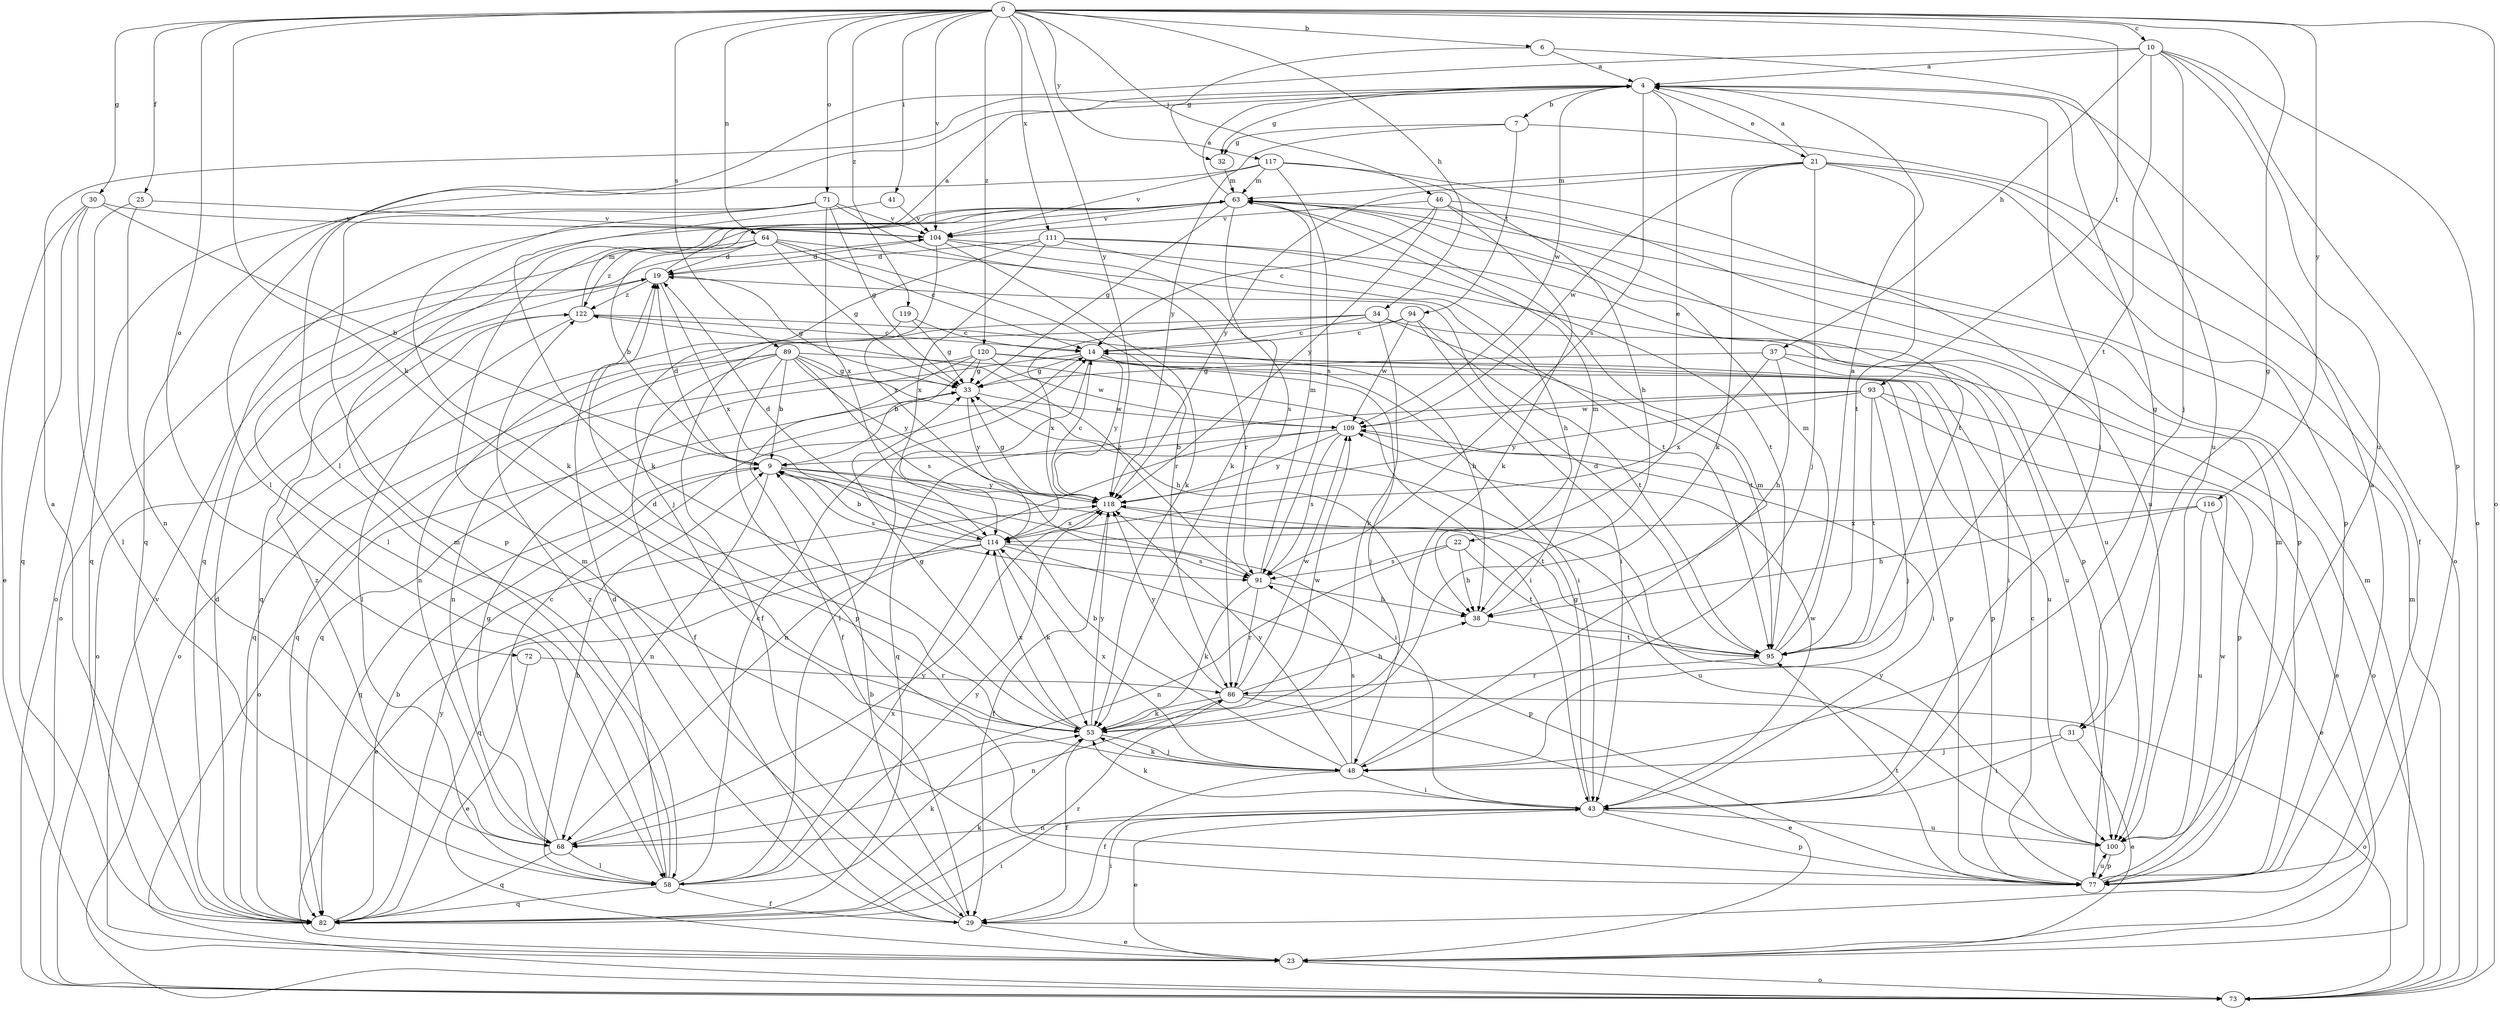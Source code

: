 strict digraph  {
0;
4;
6;
7;
9;
10;
14;
19;
21;
22;
23;
25;
29;
30;
31;
32;
33;
34;
37;
38;
41;
43;
46;
48;
53;
58;
63;
64;
68;
71;
72;
73;
77;
82;
86;
89;
91;
93;
94;
95;
100;
104;
109;
111;
114;
116;
117;
118;
119;
120;
122;
0 -> 6  [label=b];
0 -> 10  [label=c];
0 -> 25  [label=f];
0 -> 30  [label=g];
0 -> 31  [label=g];
0 -> 34  [label=h];
0 -> 41  [label=i];
0 -> 46  [label=j];
0 -> 53  [label=k];
0 -> 64  [label=n];
0 -> 71  [label=o];
0 -> 72  [label=o];
0 -> 73  [label=o];
0 -> 89  [label=s];
0 -> 93  [label=t];
0 -> 104  [label=v];
0 -> 111  [label=x];
0 -> 116  [label=y];
0 -> 117  [label=y];
0 -> 118  [label=y];
0 -> 119  [label=z];
0 -> 120  [label=z];
4 -> 7  [label=b];
4 -> 21  [label=e];
4 -> 22  [label=e];
4 -> 31  [label=g];
4 -> 32  [label=g];
4 -> 43  [label=i];
4 -> 58  [label=l];
4 -> 91  [label=s];
4 -> 109  [label=w];
6 -> 4  [label=a];
6 -> 32  [label=g];
6 -> 100  [label=u];
7 -> 32  [label=g];
7 -> 73  [label=o];
7 -> 94  [label=t];
7 -> 118  [label=y];
9 -> 19  [label=d];
9 -> 43  [label=i];
9 -> 68  [label=n];
9 -> 82  [label=q];
9 -> 91  [label=s];
9 -> 95  [label=t];
9 -> 118  [label=y];
10 -> 4  [label=a];
10 -> 37  [label=h];
10 -> 48  [label=j];
10 -> 58  [label=l];
10 -> 73  [label=o];
10 -> 77  [label=p];
10 -> 95  [label=t];
10 -> 100  [label=u];
14 -> 33  [label=g];
14 -> 43  [label=i];
14 -> 48  [label=j];
14 -> 58  [label=l];
14 -> 77  [label=p];
14 -> 82  [label=q];
14 -> 118  [label=y];
19 -> 4  [label=a];
19 -> 33  [label=g];
19 -> 82  [label=q];
19 -> 114  [label=x];
19 -> 122  [label=z];
21 -> 4  [label=a];
21 -> 29  [label=f];
21 -> 48  [label=j];
21 -> 53  [label=k];
21 -> 63  [label=m];
21 -> 77  [label=p];
21 -> 95  [label=t];
21 -> 109  [label=w];
21 -> 118  [label=y];
22 -> 38  [label=h];
22 -> 68  [label=n];
22 -> 91  [label=s];
22 -> 95  [label=t];
23 -> 63  [label=m];
23 -> 73  [label=o];
23 -> 104  [label=v];
25 -> 68  [label=n];
25 -> 73  [label=o];
25 -> 104  [label=v];
29 -> 9  [label=b];
29 -> 19  [label=d];
29 -> 23  [label=e];
29 -> 43  [label=i];
29 -> 63  [label=m];
30 -> 9  [label=b];
30 -> 23  [label=e];
30 -> 58  [label=l];
30 -> 82  [label=q];
30 -> 104  [label=v];
31 -> 23  [label=e];
31 -> 43  [label=i];
31 -> 48  [label=j];
32 -> 63  [label=m];
33 -> 73  [label=o];
33 -> 109  [label=w];
33 -> 118  [label=y];
34 -> 14  [label=c];
34 -> 53  [label=k];
34 -> 68  [label=n];
34 -> 95  [label=t];
34 -> 100  [label=u];
34 -> 114  [label=x];
37 -> 33  [label=g];
37 -> 38  [label=h];
37 -> 43  [label=i];
37 -> 73  [label=o];
37 -> 114  [label=x];
38 -> 63  [label=m];
38 -> 95  [label=t];
41 -> 53  [label=k];
41 -> 104  [label=v];
43 -> 23  [label=e];
43 -> 33  [label=g];
43 -> 53  [label=k];
43 -> 68  [label=n];
43 -> 77  [label=p];
43 -> 100  [label=u];
43 -> 109  [label=w];
46 -> 14  [label=c];
46 -> 53  [label=k];
46 -> 77  [label=p];
46 -> 95  [label=t];
46 -> 104  [label=v];
46 -> 118  [label=y];
48 -> 9  [label=b];
48 -> 29  [label=f];
48 -> 43  [label=i];
48 -> 53  [label=k];
48 -> 63  [label=m];
48 -> 91  [label=s];
48 -> 114  [label=x];
48 -> 118  [label=y];
53 -> 19  [label=d];
53 -> 29  [label=f];
53 -> 33  [label=g];
53 -> 48  [label=j];
53 -> 109  [label=w];
53 -> 114  [label=x];
53 -> 118  [label=y];
58 -> 9  [label=b];
58 -> 14  [label=c];
58 -> 29  [label=f];
58 -> 53  [label=k];
58 -> 63  [label=m];
58 -> 82  [label=q];
58 -> 114  [label=x];
58 -> 118  [label=y];
58 -> 122  [label=z];
63 -> 4  [label=a];
63 -> 33  [label=g];
63 -> 53  [label=k];
63 -> 58  [label=l];
63 -> 82  [label=q];
63 -> 104  [label=v];
64 -> 9  [label=b];
64 -> 14  [label=c];
64 -> 19  [label=d];
64 -> 33  [label=g];
64 -> 73  [label=o];
64 -> 86  [label=r];
64 -> 95  [label=t];
64 -> 122  [label=z];
68 -> 14  [label=c];
68 -> 33  [label=g];
68 -> 58  [label=l];
68 -> 82  [label=q];
68 -> 118  [label=y];
68 -> 122  [label=z];
71 -> 33  [label=g];
71 -> 53  [label=k];
71 -> 77  [label=p];
71 -> 82  [label=q];
71 -> 86  [label=r];
71 -> 104  [label=v];
71 -> 114  [label=x];
72 -> 23  [label=e];
72 -> 86  [label=r];
73 -> 63  [label=m];
77 -> 4  [label=a];
77 -> 14  [label=c];
77 -> 63  [label=m];
77 -> 95  [label=t];
77 -> 100  [label=u];
77 -> 109  [label=w];
82 -> 4  [label=a];
82 -> 9  [label=b];
82 -> 19  [label=d];
82 -> 43  [label=i];
82 -> 53  [label=k];
82 -> 86  [label=r];
82 -> 118  [label=y];
86 -> 23  [label=e];
86 -> 38  [label=h];
86 -> 53  [label=k];
86 -> 68  [label=n];
86 -> 73  [label=o];
86 -> 109  [label=w];
86 -> 118  [label=y];
89 -> 9  [label=b];
89 -> 29  [label=f];
89 -> 33  [label=g];
89 -> 38  [label=h];
89 -> 43  [label=i];
89 -> 68  [label=n];
89 -> 77  [label=p];
89 -> 82  [label=q];
89 -> 91  [label=s];
89 -> 118  [label=y];
91 -> 38  [label=h];
91 -> 53  [label=k];
91 -> 63  [label=m];
91 -> 86  [label=r];
91 -> 122  [label=z];
93 -> 23  [label=e];
93 -> 48  [label=j];
93 -> 77  [label=p];
93 -> 82  [label=q];
93 -> 95  [label=t];
93 -> 109  [label=w];
93 -> 118  [label=y];
94 -> 14  [label=c];
94 -> 29  [label=f];
94 -> 43  [label=i];
94 -> 95  [label=t];
94 -> 109  [label=w];
95 -> 4  [label=a];
95 -> 19  [label=d];
95 -> 63  [label=m];
95 -> 86  [label=r];
100 -> 77  [label=p];
100 -> 118  [label=y];
104 -> 19  [label=d];
104 -> 53  [label=k];
104 -> 77  [label=p];
104 -> 91  [label=s];
104 -> 114  [label=x];
109 -> 9  [label=b];
109 -> 43  [label=i];
109 -> 68  [label=n];
109 -> 91  [label=s];
109 -> 118  [label=y];
111 -> 19  [label=d];
111 -> 38  [label=h];
111 -> 48  [label=j];
111 -> 95  [label=t];
111 -> 100  [label=u];
111 -> 114  [label=x];
114 -> 9  [label=b];
114 -> 19  [label=d];
114 -> 23  [label=e];
114 -> 53  [label=k];
114 -> 77  [label=p];
114 -> 82  [label=q];
114 -> 91  [label=s];
116 -> 23  [label=e];
116 -> 38  [label=h];
116 -> 100  [label=u];
116 -> 114  [label=x];
117 -> 38  [label=h];
117 -> 63  [label=m];
117 -> 82  [label=q];
117 -> 91  [label=s];
117 -> 100  [label=u];
117 -> 104  [label=v];
118 -> 14  [label=c];
118 -> 29  [label=f];
118 -> 33  [label=g];
118 -> 100  [label=u];
118 -> 114  [label=x];
119 -> 14  [label=c];
119 -> 33  [label=g];
119 -> 73  [label=o];
120 -> 9  [label=b];
120 -> 29  [label=f];
120 -> 33  [label=g];
120 -> 77  [label=p];
120 -> 82  [label=q];
120 -> 100  [label=u];
120 -> 109  [label=w];
122 -> 14  [label=c];
122 -> 38  [label=h];
122 -> 58  [label=l];
122 -> 63  [label=m];
122 -> 73  [label=o];
}
